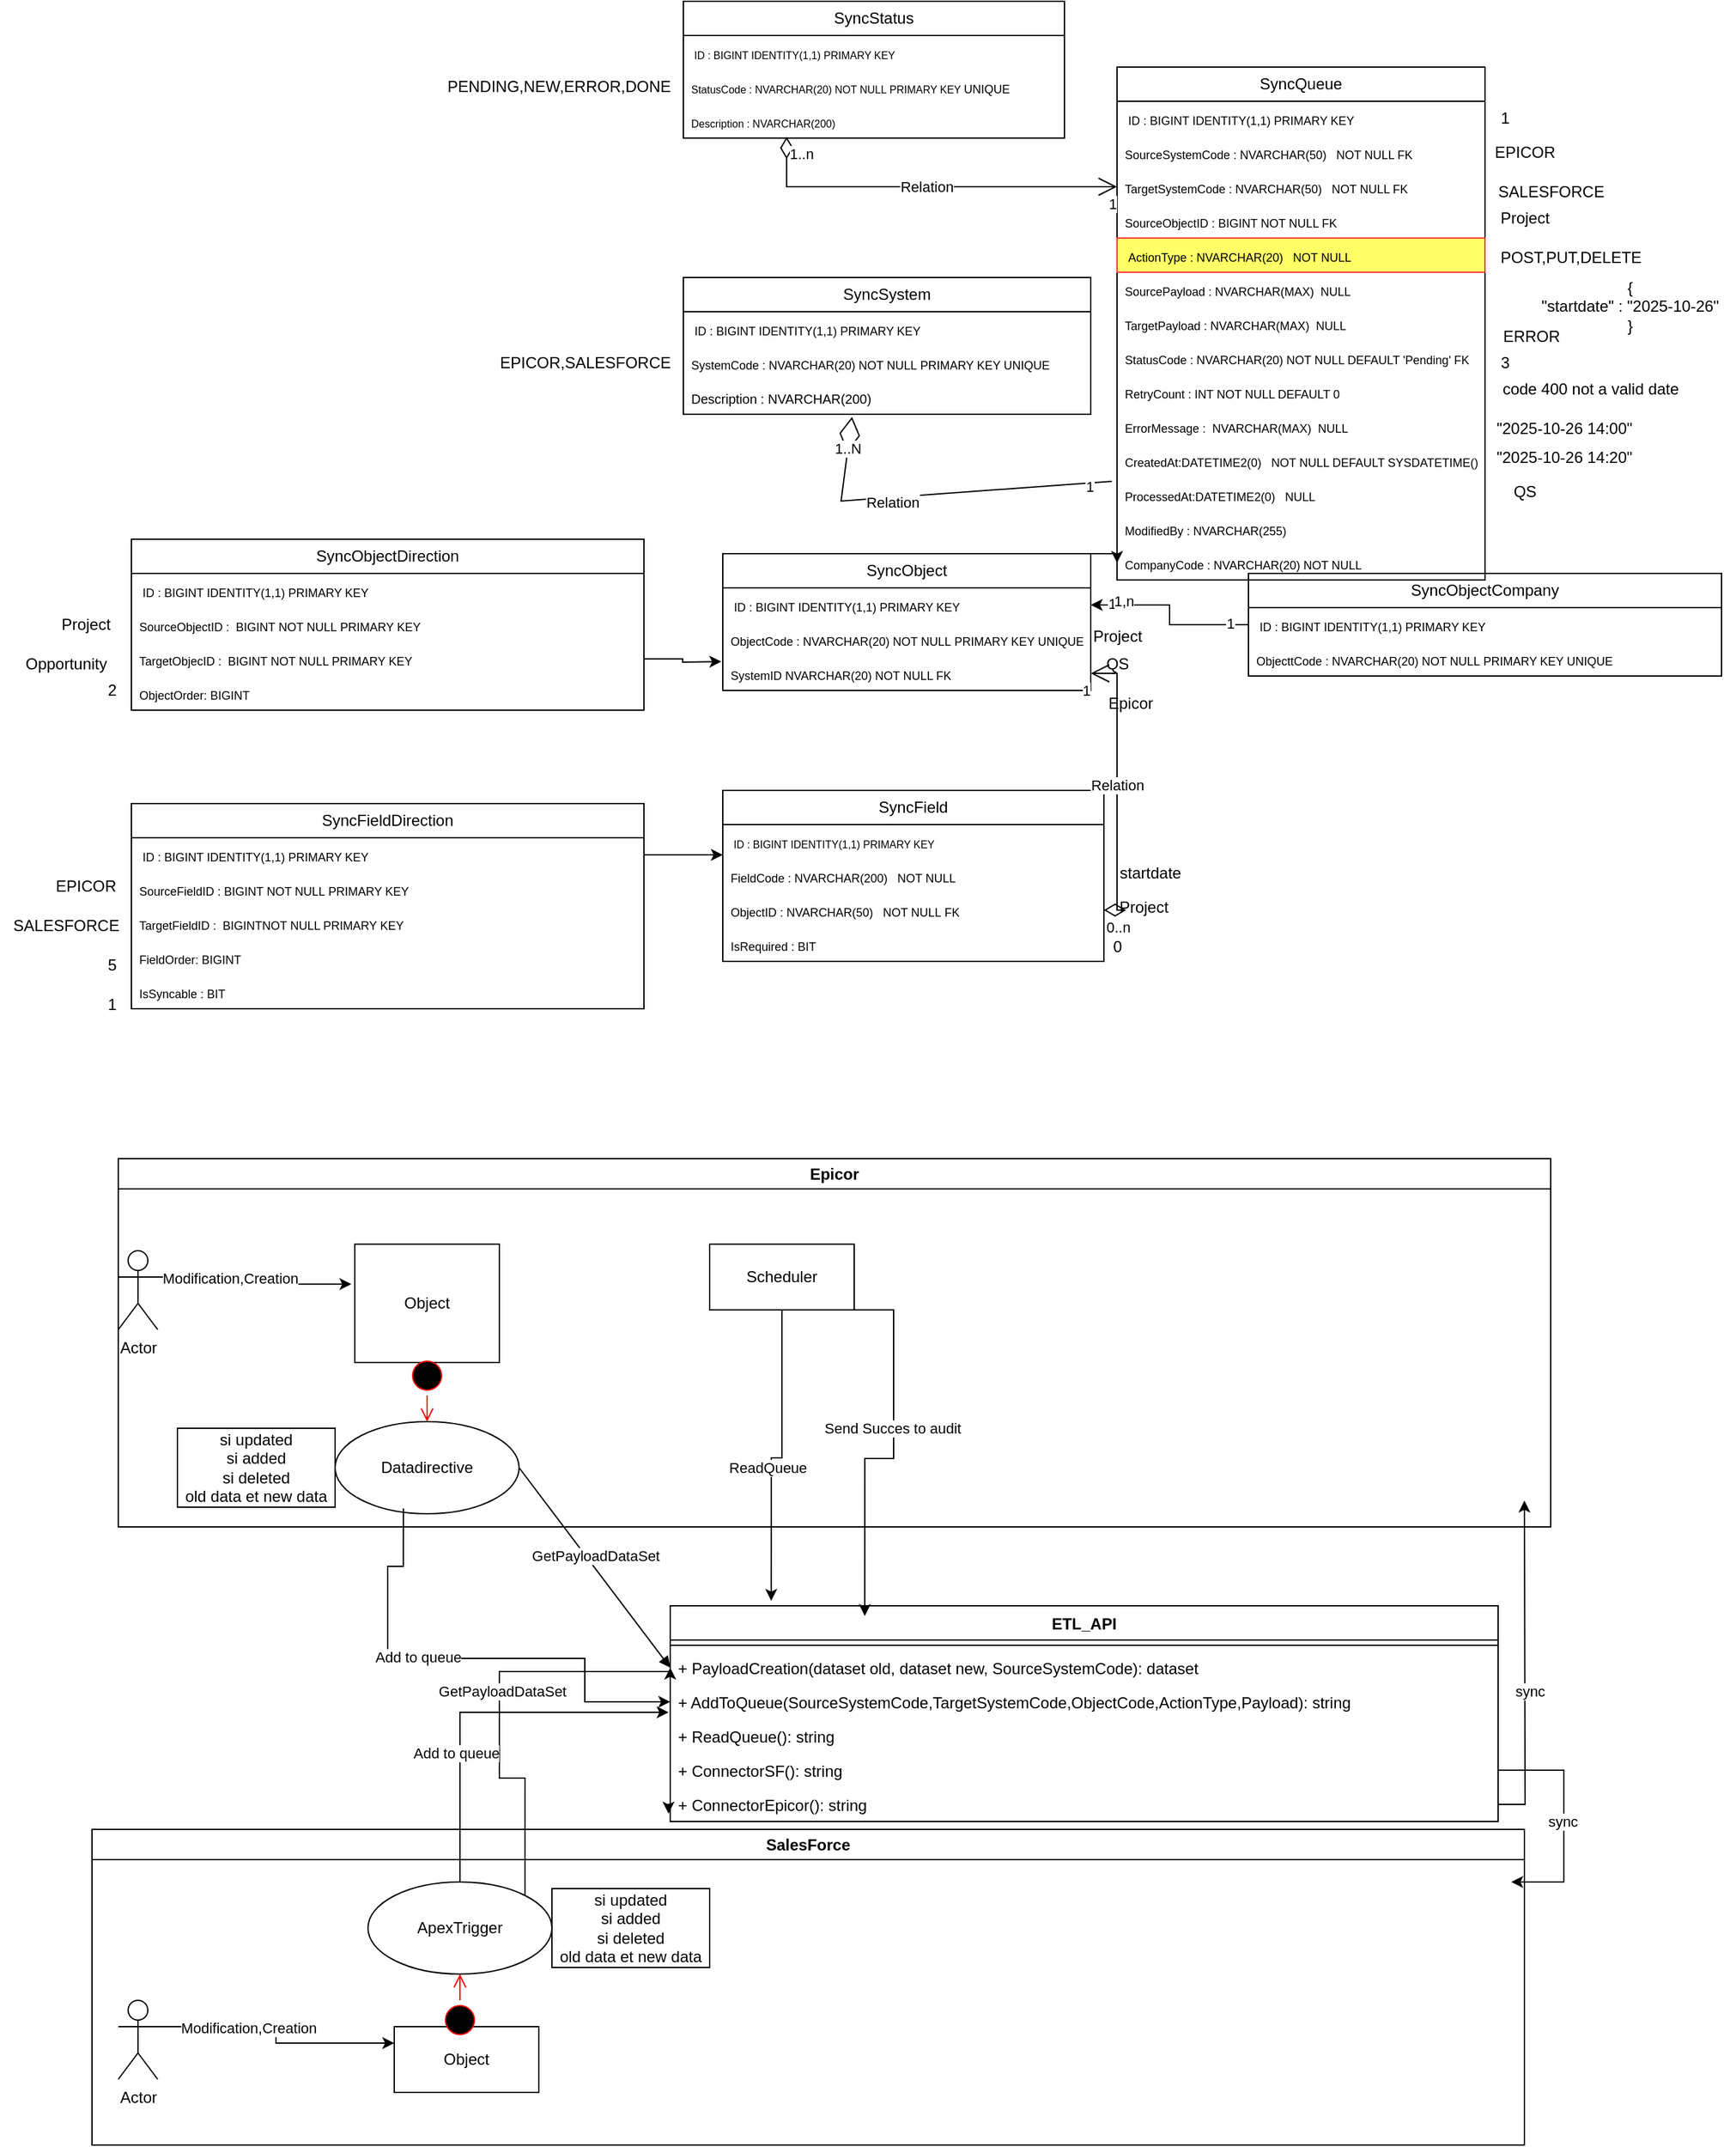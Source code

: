 <mxfile version="28.2.5">
  <diagram name="Page-1" id="Aj5_N3WaNxsP5dWTPXrr">
    <mxGraphModel dx="2253" dy="751" grid="1" gridSize="10" guides="1" tooltips="1" connect="1" arrows="1" fold="1" page="1" pageScale="1" pageWidth="827" pageHeight="1169" math="0" shadow="0">
      <root>
        <mxCell id="0" />
        <mxCell id="1" parent="0" />
        <mxCell id="Qb6BTMtfL8MH-y7f0pIz-1" value="&lt;span data-teams=&quot;true&quot;&gt;SyncQueue&lt;/span&gt;" style="swimlane;fontStyle=0;childLayout=stackLayout;horizontal=1;startSize=26;fillColor=none;horizontalStack=0;resizeParent=1;resizeParentMax=0;resizeLast=0;collapsible=1;marginBottom=0;whiteSpace=wrap;html=1;" parent="1" vertex="1">
          <mxGeometry x="290" y="70" width="280" height="390" as="geometry" />
        </mxCell>
        <mxCell id="Qb6BTMtfL8MH-y7f0pIz-2" value="&lt;span data-teams=&quot;true&quot;&gt;&lt;font style=&quot;font-size: 9px;&quot;&gt;&amp;nbsp;ID : BIGINT IDENTITY(1,1) PRIMARY KEY&lt;/font&gt;&lt;/span&gt;" style="text;strokeColor=none;fillColor=none;align=left;verticalAlign=top;spacingLeft=4;spacingRight=4;overflow=hidden;rotatable=0;points=[[0,0.5],[1,0.5]];portConstraint=eastwest;whiteSpace=wrap;html=1;" parent="Qb6BTMtfL8MH-y7f0pIz-1" vertex="1">
          <mxGeometry y="26" width="280" height="26" as="geometry" />
        </mxCell>
        <mxCell id="Qb6BTMtfL8MH-y7f0pIz-3" value="&lt;span data-teams=&quot;true&quot;&gt;&lt;font style=&quot;font-size: 9px;&quot;&gt;SourceSystemCode : NVARCHAR(50)&amp;nbsp;&amp;nbsp; NOT NULL FK&lt;/font&gt;&lt;/span&gt;" style="text;strokeColor=none;fillColor=none;align=left;verticalAlign=top;spacingLeft=4;spacingRight=4;overflow=hidden;rotatable=0;points=[[0,0.5],[1,0.5]];portConstraint=eastwest;whiteSpace=wrap;html=1;" parent="Qb6BTMtfL8MH-y7f0pIz-1" vertex="1">
          <mxGeometry y="52" width="280" height="26" as="geometry" />
        </mxCell>
        <mxCell id="Qb6BTMtfL8MH-y7f0pIz-4" value="&lt;span data-teams=&quot;true&quot;&gt;&lt;font style=&quot;font-size: 9px;&quot;&gt;TargetSystemCode : NVARCHAR(50)&amp;nbsp;&amp;nbsp; NOT NULL FK&lt;/font&gt;&lt;/span&gt;" style="text;strokeColor=none;fillColor=none;align=left;verticalAlign=top;spacingLeft=4;spacingRight=4;overflow=hidden;rotatable=0;points=[[0,0.5],[1,0.5]];portConstraint=eastwest;whiteSpace=wrap;html=1;" parent="Qb6BTMtfL8MH-y7f0pIz-1" vertex="1">
          <mxGeometry y="78" width="280" height="26" as="geometry" />
        </mxCell>
        <mxCell id="MTBKCmyBLElkbQ5yRE9a-2" value="&lt;span data-teams=&quot;true&quot;&gt;&lt;font style=&quot;font-size: 9px;&quot;&gt;SourceObjectID : BIGINT NOT NULL FK&lt;/font&gt;&lt;/span&gt;" style="text;strokeColor=none;fillColor=none;align=left;verticalAlign=top;spacingLeft=4;spacingRight=4;overflow=hidden;rotatable=0;points=[[0,0.5],[1,0.5]];portConstraint=eastwest;whiteSpace=wrap;html=1;" parent="Qb6BTMtfL8MH-y7f0pIz-1" vertex="1">
          <mxGeometry y="104" width="280" height="26" as="geometry" />
        </mxCell>
        <mxCell id="MTBKCmyBLElkbQ5yRE9a-3" value="&lt;span data-teams=&quot;true&quot;&gt;&lt;font style=&quot;font-size: 9px;&quot;&gt;&amp;nbsp;ActionType : NVARCHAR(20)&amp;nbsp;&amp;nbsp; NOT NULL&lt;/font&gt;&lt;/span&gt;" style="text;strokeColor=#FF3333;fillColor=#FFFF66;align=left;verticalAlign=top;spacingLeft=4;spacingRight=4;overflow=hidden;rotatable=0;points=[[0,0.5],[1,0.5]];portConstraint=eastwest;whiteSpace=wrap;html=1;" parent="Qb6BTMtfL8MH-y7f0pIz-1" vertex="1">
          <mxGeometry y="130" width="280" height="26" as="geometry" />
        </mxCell>
        <mxCell id="8bQzE6Kmlg_8_YY8ckR2-76" value="&lt;span style=&quot;font-size: 9px;&quot;&gt;SourcePayload : NVARCHAR(MAX)&amp;nbsp; NULL&lt;/span&gt;" style="text;strokeColor=none;fillColor=none;align=left;verticalAlign=top;spacingLeft=4;spacingRight=4;overflow=hidden;rotatable=0;points=[[0,0.5],[1,0.5]];portConstraint=eastwest;whiteSpace=wrap;html=1;" vertex="1" parent="Qb6BTMtfL8MH-y7f0pIz-1">
          <mxGeometry y="156" width="280" height="26" as="geometry" />
        </mxCell>
        <mxCell id="MTBKCmyBLElkbQ5yRE9a-4" value="&lt;span data-teams=&quot;true&quot;&gt;&lt;font style=&quot;font-size: 9px;&quot;&gt;TargetPayload : NVARCHAR(MAX)&amp;nbsp; NULL&lt;/font&gt;&lt;/span&gt;" style="text;strokeColor=none;fillColor=none;align=left;verticalAlign=top;spacingLeft=4;spacingRight=4;overflow=hidden;rotatable=0;points=[[0,0.5],[1,0.5]];portConstraint=eastwest;whiteSpace=wrap;html=1;" parent="Qb6BTMtfL8MH-y7f0pIz-1" vertex="1">
          <mxGeometry y="182" width="280" height="26" as="geometry" />
        </mxCell>
        <mxCell id="MTBKCmyBLElkbQ5yRE9a-5" value="&lt;span data-teams=&quot;true&quot;&gt;&lt;font style=&quot;font-size: 9px;&quot;&gt;StatusCode : NVARCHAR(20) NOT NULL DEFAULT &#39;Pending&#39; FK&lt;/font&gt;&lt;/span&gt;" style="text;strokeColor=none;fillColor=none;align=left;verticalAlign=top;spacingLeft=4;spacingRight=4;overflow=hidden;rotatable=0;points=[[0,0.5],[1,0.5]];portConstraint=eastwest;whiteSpace=wrap;html=1;" parent="Qb6BTMtfL8MH-y7f0pIz-1" vertex="1">
          <mxGeometry y="208" width="280" height="26" as="geometry" />
        </mxCell>
        <mxCell id="MTBKCmyBLElkbQ5yRE9a-6" value="&lt;span data-teams=&quot;true&quot;&gt;&lt;font style=&quot;font-size: 9px;&quot;&gt;RetryCount : INT NOT NULL DEFAULT 0&lt;/font&gt;&lt;/span&gt;" style="text;strokeColor=none;fillColor=none;align=left;verticalAlign=top;spacingLeft=4;spacingRight=4;overflow=hidden;rotatable=0;points=[[0,0.5],[1,0.5]];portConstraint=eastwest;whiteSpace=wrap;html=1;" parent="Qb6BTMtfL8MH-y7f0pIz-1" vertex="1">
          <mxGeometry y="234" width="280" height="26" as="geometry" />
        </mxCell>
        <mxCell id="MTBKCmyBLElkbQ5yRE9a-7" value="&lt;span data-teams=&quot;true&quot;&gt;&lt;font style=&quot;font-size: 9px;&quot;&gt;ErrorMessage :&amp;nbsp; NVARCHAR(MAX)&amp;nbsp; NULL&lt;/font&gt;&lt;/span&gt;" style="text;strokeColor=none;fillColor=none;align=left;verticalAlign=top;spacingLeft=4;spacingRight=4;overflow=hidden;rotatable=0;points=[[0,0.5],[1,0.5]];portConstraint=eastwest;whiteSpace=wrap;html=1;" parent="Qb6BTMtfL8MH-y7f0pIz-1" vertex="1">
          <mxGeometry y="260" width="280" height="26" as="geometry" />
        </mxCell>
        <mxCell id="MTBKCmyBLElkbQ5yRE9a-8" value="&lt;span data-teams=&quot;true&quot;&gt;&lt;font style=&quot;font-size: 9px;&quot;&gt;CreatedAt:DATETIME2(0)&amp;nbsp;&amp;nbsp; NOT NULL DEFAULT SYSDATETIME()&lt;/font&gt;&lt;/span&gt;" style="text;strokeColor=none;fillColor=none;align=left;verticalAlign=top;spacingLeft=4;spacingRight=4;overflow=hidden;rotatable=0;points=[[0,0.5],[1,0.5]];portConstraint=eastwest;whiteSpace=wrap;html=1;" parent="Qb6BTMtfL8MH-y7f0pIz-1" vertex="1">
          <mxGeometry y="286" width="280" height="26" as="geometry" />
        </mxCell>
        <mxCell id="MTBKCmyBLElkbQ5yRE9a-9" value="&lt;span data-teams=&quot;true&quot;&gt;&lt;font style=&quot;font-size: 9px;&quot;&gt;ProcessedAt:DATETIME2(0)&amp;nbsp;&amp;nbsp; NULL&lt;/font&gt;&lt;/span&gt;" style="text;strokeColor=none;fillColor=none;align=left;verticalAlign=top;spacingLeft=4;spacingRight=4;overflow=hidden;rotatable=0;points=[[0,0.5],[1,0.5]];portConstraint=eastwest;whiteSpace=wrap;html=1;" parent="Qb6BTMtfL8MH-y7f0pIz-1" vertex="1">
          <mxGeometry y="312" width="280" height="26" as="geometry" />
        </mxCell>
        <mxCell id="8bQzE6Kmlg_8_YY8ckR2-77" value="&lt;font style=&quot;font-size: 9px;&quot;&gt;ModifiedBy : NVARCHAR(255)&amp;nbsp;&lt;/font&gt;" style="text;strokeColor=none;fillColor=none;align=left;verticalAlign=top;spacingLeft=4;spacingRight=4;overflow=hidden;rotatable=0;points=[[0,0.5],[1,0.5]];portConstraint=eastwest;whiteSpace=wrap;html=1;" vertex="1" parent="Qb6BTMtfL8MH-y7f0pIz-1">
          <mxGeometry y="338" width="280" height="26" as="geometry" />
        </mxCell>
        <mxCell id="8bQzE6Kmlg_8_YY8ckR2-66" value="&lt;font style=&quot;font-size: 9px;&quot;&gt;CompanyCode&amp;nbsp;&lt;font style=&quot;&quot;&gt;: NVARCHAR(20) NOT NULL&amp;nbsp;&lt;/font&gt;&lt;/font&gt;" style="text;strokeColor=none;fillColor=none;align=left;verticalAlign=top;spacingLeft=4;spacingRight=4;overflow=hidden;rotatable=0;points=[[0,0.5],[1,0.5]];portConstraint=eastwest;whiteSpace=wrap;html=1;" vertex="1" parent="Qb6BTMtfL8MH-y7f0pIz-1">
          <mxGeometry y="364" width="280" height="26" as="geometry" />
        </mxCell>
        <mxCell id="MTBKCmyBLElkbQ5yRE9a-10" value="SyncStatus" style="swimlane;fontStyle=0;childLayout=stackLayout;horizontal=1;startSize=26;fillColor=none;horizontalStack=0;resizeParent=1;resizeParentMax=0;resizeLast=0;collapsible=1;marginBottom=0;whiteSpace=wrap;html=1;" parent="1" vertex="1">
          <mxGeometry x="-40" y="20" width="290" height="104" as="geometry" />
        </mxCell>
        <mxCell id="MTBKCmyBLElkbQ5yRE9a-11" value="&lt;font style=&quot;font-size: 8px;&quot;&gt;&amp;nbsp;ID : BIGINT IDENTITY(1,1) PRIMARY KEY&lt;/font&gt;" style="text;strokeColor=none;fillColor=none;align=left;verticalAlign=top;spacingLeft=4;spacingRight=4;overflow=hidden;rotatable=0;points=[[0,0.5],[1,0.5]];portConstraint=eastwest;whiteSpace=wrap;html=1;" parent="MTBKCmyBLElkbQ5yRE9a-10" vertex="1">
          <mxGeometry y="26" width="290" height="26" as="geometry" />
        </mxCell>
        <mxCell id="MTBKCmyBLElkbQ5yRE9a-13" value="&lt;font style=&quot;font-size: 8px;&quot;&gt;&lt;font style=&quot;&quot;&gt;StatusCode&amp;nbsp;: NVARCHAR(20) NOT NULL&amp;nbsp;&lt;/font&gt;PRIMARY KEY&amp;nbsp;&lt;/font&gt;&lt;span style=&quot;font-size: 9px;&quot;&gt;UNIQUE&lt;/span&gt;" style="text;strokeColor=none;fillColor=none;align=left;verticalAlign=top;spacingLeft=4;spacingRight=4;overflow=hidden;rotatable=0;points=[[0,0.5],[1,0.5]];portConstraint=eastwest;whiteSpace=wrap;html=1;" parent="MTBKCmyBLElkbQ5yRE9a-10" vertex="1">
          <mxGeometry y="52" width="290" height="26" as="geometry" />
        </mxCell>
        <mxCell id="MTBKCmyBLElkbQ5yRE9a-19" value="&lt;font style=&quot;font-size: 8px;&quot;&gt;Description :&amp;nbsp;NVARCHAR(200)&amp;nbsp;&lt;/font&gt;" style="text;strokeColor=none;fillColor=none;align=left;verticalAlign=top;spacingLeft=4;spacingRight=4;overflow=hidden;rotatable=0;points=[[0,0.5],[1,0.5]];portConstraint=eastwest;whiteSpace=wrap;html=1;" parent="MTBKCmyBLElkbQ5yRE9a-10" vertex="1">
          <mxGeometry y="78" width="290" height="26" as="geometry" />
        </mxCell>
        <mxCell id="MTBKCmyBLElkbQ5yRE9a-16" value="Relation" style="endArrow=open;html=1;endSize=12;startArrow=diamondThin;startSize=14;startFill=0;edgeStyle=orthogonalEdgeStyle;rounded=0;entryX=0;entryY=0.5;entryDx=0;entryDy=0;exitX=0.271;exitY=0.962;exitDx=0;exitDy=0;exitPerimeter=0;" parent="1" source="MTBKCmyBLElkbQ5yRE9a-19" target="Qb6BTMtfL8MH-y7f0pIz-4" edge="1">
          <mxGeometry relative="1" as="geometry">
            <mxPoint x="97" y="130" as="sourcePoint" />
            <mxPoint x="250.0" y="198.914" as="targetPoint" />
          </mxGeometry>
        </mxCell>
        <mxCell id="MTBKCmyBLElkbQ5yRE9a-17" value="1..n" style="edgeLabel;resizable=0;html=1;align=left;verticalAlign=top;" parent="MTBKCmyBLElkbQ5yRE9a-16" connectable="0" vertex="1">
          <mxGeometry x="-1" relative="1" as="geometry" />
        </mxCell>
        <mxCell id="MTBKCmyBLElkbQ5yRE9a-18" value="1" style="edgeLabel;resizable=0;html=1;align=right;verticalAlign=top;" parent="MTBKCmyBLElkbQ5yRE9a-16" connectable="0" vertex="1">
          <mxGeometry x="1" relative="1" as="geometry" />
        </mxCell>
        <mxCell id="MTBKCmyBLElkbQ5yRE9a-21" value="SyncField" style="swimlane;fontStyle=0;childLayout=stackLayout;horizontal=1;startSize=26;fillColor=none;horizontalStack=0;resizeParent=1;resizeParentMax=0;resizeLast=0;collapsible=1;marginBottom=0;whiteSpace=wrap;html=1;" parent="1" vertex="1">
          <mxGeometry x="-10" y="620" width="290" height="130" as="geometry" />
        </mxCell>
        <mxCell id="MTBKCmyBLElkbQ5yRE9a-22" value="&lt;span style=&quot;font-size: 8px;&quot;&gt;&amp;nbsp;ID : BIGINT IDENTITY(1,1) PRIMARY KEY&lt;/span&gt;" style="text;strokeColor=none;fillColor=none;align=left;verticalAlign=top;spacingLeft=4;spacingRight=4;overflow=hidden;rotatable=0;points=[[0,0.5],[1,0.5]];portConstraint=eastwest;whiteSpace=wrap;html=1;" parent="MTBKCmyBLElkbQ5yRE9a-21" vertex="1">
          <mxGeometry y="26" width="290" height="26" as="geometry" />
        </mxCell>
        <mxCell id="Qzrrch7IK2g1BgYNQHYs-12" value="&lt;font style=&quot;font-size: 9px;&quot;&gt;FieldCode : NVARCHAR(200)&amp;nbsp;&amp;nbsp; NOT NULL&amp;nbsp;&lt;/font&gt;" style="text;strokeColor=none;fillColor=none;align=left;verticalAlign=top;spacingLeft=4;spacingRight=4;overflow=hidden;rotatable=0;points=[[0,0.5],[1,0.5]];portConstraint=eastwest;whiteSpace=wrap;html=1;" parent="MTBKCmyBLElkbQ5yRE9a-21" vertex="1">
          <mxGeometry y="52" width="290" height="26" as="geometry" />
        </mxCell>
        <mxCell id="MTBKCmyBLElkbQ5yRE9a-23" value="&lt;span style=&quot;font-size: 9px;&quot;&gt;ObjectID : NVARCHAR(50)&amp;nbsp;&amp;nbsp; NOT NULL&amp;nbsp;&lt;/span&gt;&lt;span style=&quot;font-size: 9px;&quot;&gt;FK&lt;/span&gt;" style="text;strokeColor=none;fillColor=none;align=left;verticalAlign=top;spacingLeft=4;spacingRight=4;overflow=hidden;rotatable=0;points=[[0,0.5],[1,0.5]];portConstraint=eastwest;whiteSpace=wrap;html=1;" parent="MTBKCmyBLElkbQ5yRE9a-21" vertex="1">
          <mxGeometry y="78" width="290" height="26" as="geometry" />
        </mxCell>
        <mxCell id="8bQzE6Kmlg_8_YY8ckR2-73" value="&lt;font style=&quot;font-size: 9px;&quot;&gt;IsRequired : BIT&lt;/font&gt;" style="text;strokeColor=none;fillColor=none;align=left;verticalAlign=top;spacingLeft=4;spacingRight=4;overflow=hidden;rotatable=0;points=[[0,0.5],[1,0.5]];portConstraint=eastwest;whiteSpace=wrap;html=1;" vertex="1" parent="MTBKCmyBLElkbQ5yRE9a-21">
          <mxGeometry y="104" width="290" height="26" as="geometry" />
        </mxCell>
        <mxCell id="MTBKCmyBLElkbQ5yRE9a-25" value="SyncSystem" style="swimlane;fontStyle=0;childLayout=stackLayout;horizontal=1;startSize=26;fillColor=none;horizontalStack=0;resizeParent=1;resizeParentMax=0;resizeLast=0;collapsible=1;marginBottom=0;whiteSpace=wrap;html=1;" parent="1" vertex="1">
          <mxGeometry x="-40" y="230" width="310" height="104" as="geometry" />
        </mxCell>
        <mxCell id="MTBKCmyBLElkbQ5yRE9a-26" value="&lt;span style=&quot;font-size: 9px;&quot;&gt;&amp;nbsp;ID : BIGINT IDENTITY(1,1) PRIMARY KEY&lt;/span&gt;" style="text;strokeColor=none;fillColor=none;align=left;verticalAlign=top;spacingLeft=4;spacingRight=4;overflow=hidden;rotatable=0;points=[[0,0.5],[1,0.5]];portConstraint=eastwest;whiteSpace=wrap;html=1;" parent="MTBKCmyBLElkbQ5yRE9a-25" vertex="1">
          <mxGeometry y="26" width="310" height="26" as="geometry" />
        </mxCell>
        <mxCell id="MTBKCmyBLElkbQ5yRE9a-27" value="&lt;font style=&quot;font-size: 9px;&quot;&gt;&lt;font style=&quot;&quot;&gt;SystemCode&amp;nbsp;: NVARCHAR(20) NOT NULL&amp;nbsp;&lt;/font&gt;PRIMARY KEY UNIQUE&lt;/font&gt;" style="text;strokeColor=none;fillColor=none;align=left;verticalAlign=top;spacingLeft=4;spacingRight=4;overflow=hidden;rotatable=0;points=[[0,0.5],[1,0.5]];portConstraint=eastwest;whiteSpace=wrap;html=1;" parent="MTBKCmyBLElkbQ5yRE9a-25" vertex="1">
          <mxGeometry y="52" width="310" height="26" as="geometry" />
        </mxCell>
        <mxCell id="MTBKCmyBLElkbQ5yRE9a-28" value="&lt;font style=&quot;font-size: 10px;&quot;&gt;Description :&amp;nbsp;NVARCHAR(200)&amp;nbsp;&lt;/font&gt;" style="text;strokeColor=none;fillColor=none;align=left;verticalAlign=top;spacingLeft=4;spacingRight=4;overflow=hidden;rotatable=0;points=[[0,0.5],[1,0.5]];portConstraint=eastwest;whiteSpace=wrap;html=1;" parent="MTBKCmyBLElkbQ5yRE9a-25" vertex="1">
          <mxGeometry y="78" width="310" height="26" as="geometry" />
        </mxCell>
        <mxCell id="MTBKCmyBLElkbQ5yRE9a-29" value="" style="endArrow=diamondThin;endFill=0;endSize=24;html=1;rounded=0;entryX=0.414;entryY=1.077;entryDx=0;entryDy=0;entryPerimeter=0;exitX=-0.014;exitY=1.115;exitDx=0;exitDy=0;exitPerimeter=0;" parent="1" source="MTBKCmyBLElkbQ5yRE9a-8" target="MTBKCmyBLElkbQ5yRE9a-28" edge="1">
          <mxGeometry width="160" relative="1" as="geometry">
            <mxPoint x="120" y="440" as="sourcePoint" />
            <mxPoint x="230" y="390" as="targetPoint" />
            <Array as="points">
              <mxPoint x="80" y="400" />
            </Array>
          </mxGeometry>
        </mxCell>
        <mxCell id="MTBKCmyBLElkbQ5yRE9a-30" value="1..N" style="edgeLabel;html=1;align=center;verticalAlign=middle;resizable=0;points=[];" parent="MTBKCmyBLElkbQ5yRE9a-29" vertex="1" connectable="0">
          <mxGeometry x="0.824" y="1" relative="1" as="geometry">
            <mxPoint as="offset" />
          </mxGeometry>
        </mxCell>
        <mxCell id="MTBKCmyBLElkbQ5yRE9a-31" value="1" style="edgeLabel;html=1;align=center;verticalAlign=middle;resizable=0;points=[];" parent="MTBKCmyBLElkbQ5yRE9a-29" vertex="1" connectable="0">
          <mxGeometry x="-0.872" y="2" relative="1" as="geometry">
            <mxPoint as="offset" />
          </mxGeometry>
        </mxCell>
        <mxCell id="MTBKCmyBLElkbQ5yRE9a-32" value="Relation" style="edgeLabel;html=1;align=center;verticalAlign=middle;resizable=0;points=[];" parent="MTBKCmyBLElkbQ5yRE9a-29" vertex="1" connectable="0">
          <mxGeometry x="0.24" y="4" relative="1" as="geometry">
            <mxPoint as="offset" />
          </mxGeometry>
        </mxCell>
        <mxCell id="Qzrrch7IK2g1BgYNQHYs-1" value="SyncObject" style="swimlane;fontStyle=0;childLayout=stackLayout;horizontal=1;startSize=26;fillColor=none;horizontalStack=0;resizeParent=1;resizeParentMax=0;resizeLast=0;collapsible=1;marginBottom=0;whiteSpace=wrap;html=1;" parent="1" vertex="1">
          <mxGeometry x="-10" y="440" width="280" height="104" as="geometry" />
        </mxCell>
        <mxCell id="Qzrrch7IK2g1BgYNQHYs-2" value="&lt;span style=&quot;font-size: 9px;&quot;&gt;&amp;nbsp;ID : BIGINT IDENTITY(1,1) PRIMARY KEY&lt;/span&gt;" style="text;strokeColor=none;fillColor=none;align=left;verticalAlign=top;spacingLeft=4;spacingRight=4;overflow=hidden;rotatable=0;points=[[0,0.5],[1,0.5]];portConstraint=eastwest;whiteSpace=wrap;html=1;" parent="Qzrrch7IK2g1BgYNQHYs-1" vertex="1">
          <mxGeometry y="26" width="280" height="26" as="geometry" />
        </mxCell>
        <mxCell id="Qzrrch7IK2g1BgYNQHYs-3" value="&lt;font style=&quot;font-size: 9px;&quot;&gt;ObjectCode&amp;nbsp;&lt;font style=&quot;&quot;&gt;: NVARCHAR(20) NOT NULL&amp;nbsp;&lt;/font&gt;PRIMARY KEY UNIQUE&lt;/font&gt;" style="text;strokeColor=none;fillColor=none;align=left;verticalAlign=top;spacingLeft=4;spacingRight=4;overflow=hidden;rotatable=0;points=[[0,0.5],[1,0.5]];portConstraint=eastwest;whiteSpace=wrap;html=1;" parent="Qzrrch7IK2g1BgYNQHYs-1" vertex="1">
          <mxGeometry y="52" width="280" height="26" as="geometry" />
        </mxCell>
        <mxCell id="Qzrrch7IK2g1BgYNQHYs-8" value="&lt;font style=&quot;font-size: 9px;&quot;&gt;SystemID&amp;nbsp;&lt;font style=&quot;&quot;&gt;NVARCHAR(20) NOT NULL FK&lt;/font&gt;&amp;nbsp;&lt;/font&gt;" style="text;strokeColor=none;fillColor=none;align=left;verticalAlign=top;spacingLeft=4;spacingRight=4;overflow=hidden;rotatable=0;points=[[0,0.5],[1,0.5]];portConstraint=eastwest;whiteSpace=wrap;html=1;" parent="Qzrrch7IK2g1BgYNQHYs-1" vertex="1">
          <mxGeometry y="78" width="280" height="26" as="geometry" />
        </mxCell>
        <mxCell id="Qzrrch7IK2g1BgYNQHYs-9" value="Relation" style="endArrow=open;html=1;endSize=12;startArrow=diamondThin;startSize=14;startFill=0;edgeStyle=orthogonalEdgeStyle;rounded=0;entryX=1;entryY=0.5;entryDx=0;entryDy=0;exitX=1;exitY=0.5;exitDx=0;exitDy=0;" parent="1" source="MTBKCmyBLElkbQ5yRE9a-23" target="Qzrrch7IK2g1BgYNQHYs-8" edge="1">
          <mxGeometry relative="1" as="geometry">
            <mxPoint x="300" y="680" as="sourcePoint" />
            <mxPoint x="330" y="560" as="targetPoint" />
          </mxGeometry>
        </mxCell>
        <mxCell id="Qzrrch7IK2g1BgYNQHYs-10" value="0..n" style="edgeLabel;resizable=0;html=1;align=left;verticalAlign=top;" parent="Qzrrch7IK2g1BgYNQHYs-9" connectable="0" vertex="1">
          <mxGeometry x="-1" relative="1" as="geometry" />
        </mxCell>
        <mxCell id="Qzrrch7IK2g1BgYNQHYs-11" value="1" style="edgeLabel;resizable=0;html=1;align=right;verticalAlign=top;" parent="Qzrrch7IK2g1BgYNQHYs-9" connectable="0" vertex="1">
          <mxGeometry x="1" relative="1" as="geometry" />
        </mxCell>
        <mxCell id="hNZ9rFo7HgNfVF230UiR-13" value="Epicor" style="swimlane;whiteSpace=wrap;html=1;" parent="1" vertex="1">
          <mxGeometry x="-470" y="900" width="1090" height="280" as="geometry" />
        </mxCell>
        <mxCell id="hNZ9rFo7HgNfVF230UiR-14" value="Object" style="html=1;whiteSpace=wrap;" parent="hNZ9rFo7HgNfVF230UiR-13" vertex="1">
          <mxGeometry x="180" y="65" width="110" height="90" as="geometry" />
        </mxCell>
        <mxCell id="hNZ9rFo7HgNfVF230UiR-16" style="edgeStyle=orthogonalEdgeStyle;rounded=0;orthogonalLoop=1;jettySize=auto;html=1;exitX=1;exitY=0.333;exitDx=0;exitDy=0;exitPerimeter=0;entryX=-0.024;entryY=0.338;entryDx=0;entryDy=0;entryPerimeter=0;" parent="hNZ9rFo7HgNfVF230UiR-13" source="hNZ9rFo7HgNfVF230UiR-15" target="hNZ9rFo7HgNfVF230UiR-14" edge="1">
          <mxGeometry relative="1" as="geometry">
            <mxPoint x="110" y="100.118" as="targetPoint" />
          </mxGeometry>
        </mxCell>
        <mxCell id="hNZ9rFo7HgNfVF230UiR-17" value="Modification,Creation" style="edgeLabel;html=1;align=center;verticalAlign=middle;resizable=0;points=[];" parent="hNZ9rFo7HgNfVF230UiR-16" vertex="1" connectable="0">
          <mxGeometry x="-0.286" y="-1" relative="1" as="geometry">
            <mxPoint as="offset" />
          </mxGeometry>
        </mxCell>
        <mxCell id="hNZ9rFo7HgNfVF230UiR-15" value="Actor" style="shape=umlActor;verticalLabelPosition=bottom;verticalAlign=top;html=1;" parent="hNZ9rFo7HgNfVF230UiR-13" vertex="1">
          <mxGeometry y="70" width="30" height="60" as="geometry" />
        </mxCell>
        <mxCell id="hNZ9rFo7HgNfVF230UiR-20" value="Datadirective" style="ellipse;whiteSpace=wrap;html=1;" parent="hNZ9rFo7HgNfVF230UiR-13" vertex="1">
          <mxGeometry x="165" y="200" width="140" height="70" as="geometry" />
        </mxCell>
        <mxCell id="hNZ9rFo7HgNfVF230UiR-21" value="" style="ellipse;html=1;shape=startState;fillColor=#000000;strokeColor=#ff0000;" parent="hNZ9rFo7HgNfVF230UiR-13" vertex="1">
          <mxGeometry x="220" y="150" width="30" height="30" as="geometry" />
        </mxCell>
        <mxCell id="hNZ9rFo7HgNfVF230UiR-22" value="" style="edgeStyle=orthogonalEdgeStyle;html=1;verticalAlign=bottom;endArrow=open;endSize=8;strokeColor=#ff0000;rounded=0;entryX=0.5;entryY=0;entryDx=0;entryDy=0;" parent="hNZ9rFo7HgNfVF230UiR-13" source="hNZ9rFo7HgNfVF230UiR-21" target="hNZ9rFo7HgNfVF230UiR-20" edge="1">
          <mxGeometry relative="1" as="geometry">
            <mxPoint x="235" y="240" as="targetPoint" />
          </mxGeometry>
        </mxCell>
        <mxCell id="hNZ9rFo7HgNfVF230UiR-47" value="Scheduler" style="html=1;whiteSpace=wrap;" parent="hNZ9rFo7HgNfVF230UiR-13" vertex="1">
          <mxGeometry x="450" y="65" width="110" height="50" as="geometry" />
        </mxCell>
        <mxCell id="hNZ9rFo7HgNfVF230UiR-72" value="si updated&lt;div&gt;si added&lt;/div&gt;&lt;div&gt;si deleted&lt;/div&gt;&lt;div&gt;old data et new data&lt;/div&gt;" style="rounded=0;whiteSpace=wrap;html=1;" parent="hNZ9rFo7HgNfVF230UiR-13" vertex="1">
          <mxGeometry x="45" y="205" width="120" height="60" as="geometry" />
        </mxCell>
        <mxCell id="hNZ9rFo7HgNfVF230UiR-33" value="ETL_API" style="swimlane;fontStyle=1;align=center;verticalAlign=top;childLayout=stackLayout;horizontal=1;startSize=26;horizontalStack=0;resizeParent=1;resizeParentMax=0;resizeLast=0;collapsible=1;marginBottom=0;whiteSpace=wrap;html=1;" parent="1" vertex="1">
          <mxGeometry x="-50" y="1240" width="630" height="164" as="geometry" />
        </mxCell>
        <mxCell id="hNZ9rFo7HgNfVF230UiR-35" value="" style="line;strokeWidth=1;fillColor=none;align=left;verticalAlign=middle;spacingTop=-1;spacingLeft=3;spacingRight=3;rotatable=0;labelPosition=right;points=[];portConstraint=eastwest;strokeColor=inherit;" parent="hNZ9rFo7HgNfVF230UiR-33" vertex="1">
          <mxGeometry y="26" width="630" height="8" as="geometry" />
        </mxCell>
        <mxCell id="hNZ9rFo7HgNfVF230UiR-36" value="+ PayloadCreation(dataset old, dataset new, SourceSystemCode): dataset" style="text;strokeColor=none;fillColor=none;align=left;verticalAlign=top;spacingLeft=4;spacingRight=4;overflow=hidden;rotatable=0;points=[[0,0.5],[1,0.5]];portConstraint=eastwest;whiteSpace=wrap;html=1;" parent="hNZ9rFo7HgNfVF230UiR-33" vertex="1">
          <mxGeometry y="34" width="630" height="26" as="geometry" />
        </mxCell>
        <mxCell id="hNZ9rFo7HgNfVF230UiR-37" value="+ AddToQueue(SourceSystemCode,TargetSystemCode,ObjectCode,ActionType,Payload): string" style="text;strokeColor=none;fillColor=none;align=left;verticalAlign=top;spacingLeft=4;spacingRight=4;overflow=hidden;rotatable=0;points=[[0,0.5],[1,0.5]];portConstraint=eastwest;whiteSpace=wrap;html=1;" parent="hNZ9rFo7HgNfVF230UiR-33" vertex="1">
          <mxGeometry y="60" width="630" height="26" as="geometry" />
        </mxCell>
        <mxCell id="hNZ9rFo7HgNfVF230UiR-52" value="+ ReadQueue(): string" style="text;strokeColor=none;fillColor=none;align=left;verticalAlign=top;spacingLeft=4;spacingRight=4;overflow=hidden;rotatable=0;points=[[0,0.5],[1,0.5]];portConstraint=eastwest;whiteSpace=wrap;html=1;" parent="hNZ9rFo7HgNfVF230UiR-33" vertex="1">
          <mxGeometry y="86" width="630" height="26" as="geometry" />
        </mxCell>
        <mxCell id="hNZ9rFo7HgNfVF230UiR-69" style="edgeStyle=orthogonalEdgeStyle;rounded=0;orthogonalLoop=1;jettySize=auto;html=1;exitX=1;exitY=0.5;exitDx=0;exitDy=0;" parent="hNZ9rFo7HgNfVF230UiR-33" source="hNZ9rFo7HgNfVF230UiR-65" edge="1">
          <mxGeometry relative="1" as="geometry">
            <mxPoint x="640" y="210" as="targetPoint" />
            <Array as="points">
              <mxPoint x="680" y="125" />
              <mxPoint x="680" y="210" />
            </Array>
          </mxGeometry>
        </mxCell>
        <mxCell id="hNZ9rFo7HgNfVF230UiR-71" value="sync" style="edgeLabel;html=1;align=center;verticalAlign=middle;resizable=0;points=[];" parent="hNZ9rFo7HgNfVF230UiR-69" vertex="1" connectable="0">
          <mxGeometry x="0.017" y="-1" relative="1" as="geometry">
            <mxPoint as="offset" />
          </mxGeometry>
        </mxCell>
        <mxCell id="hNZ9rFo7HgNfVF230UiR-65" value="+ ConnectorSF(): string" style="text;strokeColor=none;fillColor=none;align=left;verticalAlign=top;spacingLeft=4;spacingRight=4;overflow=hidden;rotatable=0;points=[[0,0.5],[1,0.5]];portConstraint=eastwest;whiteSpace=wrap;html=1;" parent="hNZ9rFo7HgNfVF230UiR-33" vertex="1">
          <mxGeometry y="112" width="630" height="26" as="geometry" />
        </mxCell>
        <mxCell id="hNZ9rFo7HgNfVF230UiR-68" style="edgeStyle=orthogonalEdgeStyle;rounded=0;orthogonalLoop=1;jettySize=auto;html=1;exitX=1;exitY=0.5;exitDx=0;exitDy=0;" parent="hNZ9rFo7HgNfVF230UiR-33" source="hNZ9rFo7HgNfVF230UiR-66" edge="1">
          <mxGeometry relative="1" as="geometry">
            <mxPoint x="650" y="-80" as="targetPoint" />
          </mxGeometry>
        </mxCell>
        <mxCell id="hNZ9rFo7HgNfVF230UiR-70" value="sync" style="edgeLabel;html=1;align=center;verticalAlign=middle;resizable=0;points=[];" parent="hNZ9rFo7HgNfVF230UiR-68" vertex="1" connectable="0">
          <mxGeometry x="-0.155" y="-3" relative="1" as="geometry">
            <mxPoint as="offset" />
          </mxGeometry>
        </mxCell>
        <mxCell id="hNZ9rFo7HgNfVF230UiR-66" value="+ ConnectorEpicor(): string" style="text;strokeColor=none;fillColor=none;align=left;verticalAlign=top;spacingLeft=4;spacingRight=4;overflow=hidden;rotatable=0;points=[[0,0.5],[1,0.5]];portConstraint=eastwest;whiteSpace=wrap;html=1;" parent="hNZ9rFo7HgNfVF230UiR-33" vertex="1">
          <mxGeometry y="138" width="630" height="26" as="geometry" />
        </mxCell>
        <mxCell id="hNZ9rFo7HgNfVF230UiR-67" style="edgeStyle=orthogonalEdgeStyle;rounded=0;orthogonalLoop=1;jettySize=auto;html=1;exitX=0;exitY=0.5;exitDx=0;exitDy=0;entryX=-0.002;entryY=0.769;entryDx=0;entryDy=0;entryPerimeter=0;" parent="hNZ9rFo7HgNfVF230UiR-33" source="hNZ9rFo7HgNfVF230UiR-66" target="hNZ9rFo7HgNfVF230UiR-66" edge="1">
          <mxGeometry relative="1" as="geometry" />
        </mxCell>
        <mxCell id="hNZ9rFo7HgNfVF230UiR-38" value="GetPayloadDataSet" style="html=1;verticalAlign=bottom;endArrow=block;curved=0;rounded=0;exitX=1;exitY=0.5;exitDx=0;exitDy=0;entryX=0;entryY=0.5;entryDx=0;entryDy=0;" parent="1" source="hNZ9rFo7HgNfVF230UiR-20" target="hNZ9rFo7HgNfVF230UiR-36" edge="1">
          <mxGeometry width="80" relative="1" as="geometry">
            <mxPoint x="-60" y="1000" as="sourcePoint" />
            <mxPoint x="20" y="1000" as="targetPoint" />
          </mxGeometry>
        </mxCell>
        <mxCell id="hNZ9rFo7HgNfVF230UiR-41" style="edgeStyle=orthogonalEdgeStyle;rounded=0;orthogonalLoop=1;jettySize=auto;html=1;exitX=0.371;exitY=0.943;exitDx=0;exitDy=0;entryX=0;entryY=0.5;entryDx=0;entryDy=0;exitPerimeter=0;" parent="1" source="hNZ9rFo7HgNfVF230UiR-20" target="hNZ9rFo7HgNfVF230UiR-37" edge="1">
          <mxGeometry relative="1" as="geometry">
            <mxPoint x="-115" y="1333" as="targetPoint" />
            <mxPoint x="-300" y="1190" as="sourcePoint" />
            <Array as="points">
              <mxPoint x="-253" y="1210" />
              <mxPoint x="-265" y="1210" />
              <mxPoint x="-265" y="1280" />
              <mxPoint x="-115" y="1280" />
              <mxPoint x="-115" y="1313" />
            </Array>
          </mxGeometry>
        </mxCell>
        <mxCell id="hNZ9rFo7HgNfVF230UiR-44" value="Add to queue" style="edgeLabel;html=1;align=center;verticalAlign=middle;resizable=0;points=[];" parent="hNZ9rFo7HgNfVF230UiR-41" vertex="1" connectable="0">
          <mxGeometry x="-0.205" y="1" relative="1" as="geometry">
            <mxPoint as="offset" />
          </mxGeometry>
        </mxCell>
        <mxCell id="hNZ9rFo7HgNfVF230UiR-48" style="edgeStyle=orthogonalEdgeStyle;rounded=0;orthogonalLoop=1;jettySize=auto;html=1;exitX=0.5;exitY=1;exitDx=0;exitDy=0;entryX=0.122;entryY=-0.023;entryDx=0;entryDy=0;entryPerimeter=0;" parent="1" source="hNZ9rFo7HgNfVF230UiR-47" target="hNZ9rFo7HgNfVF230UiR-33" edge="1">
          <mxGeometry relative="1" as="geometry" />
        </mxCell>
        <mxCell id="hNZ9rFo7HgNfVF230UiR-49" value="ReadQueue" style="edgeLabel;html=1;align=center;verticalAlign=middle;resizable=0;points=[];" parent="hNZ9rFo7HgNfVF230UiR-48" vertex="1" connectable="0">
          <mxGeometry x="0.117" y="-3" relative="1" as="geometry">
            <mxPoint as="offset" />
          </mxGeometry>
        </mxCell>
        <mxCell id="hNZ9rFo7HgNfVF230UiR-50" style="edgeStyle=orthogonalEdgeStyle;rounded=0;orthogonalLoop=1;jettySize=auto;html=1;exitX=0.75;exitY=1;exitDx=0;exitDy=0;entryX=0.235;entryY=0.047;entryDx=0;entryDy=0;entryPerimeter=0;" parent="1" source="hNZ9rFo7HgNfVF230UiR-47" target="hNZ9rFo7HgNfVF230UiR-33" edge="1">
          <mxGeometry relative="1" as="geometry">
            <Array as="points">
              <mxPoint x="120" y="1015" />
              <mxPoint x="120" y="1128" />
              <mxPoint x="98" y="1128" />
            </Array>
          </mxGeometry>
        </mxCell>
        <mxCell id="hNZ9rFo7HgNfVF230UiR-51" value="Send Succes to audit" style="edgeLabel;html=1;align=center;verticalAlign=middle;resizable=0;points=[];" parent="hNZ9rFo7HgNfVF230UiR-50" vertex="1" connectable="0">
          <mxGeometry x="-0.063" y="-1" relative="1" as="geometry">
            <mxPoint y="1" as="offset" />
          </mxGeometry>
        </mxCell>
        <mxCell id="hNZ9rFo7HgNfVF230UiR-53" value="SalesForce" style="swimlane;whiteSpace=wrap;html=1;" parent="1" vertex="1">
          <mxGeometry x="-490" y="1410" width="1090" height="240" as="geometry" />
        </mxCell>
        <mxCell id="hNZ9rFo7HgNfVF230UiR-54" value="Actor" style="shape=umlActor;verticalLabelPosition=bottom;verticalAlign=top;html=1;outlineConnect=0;" parent="hNZ9rFo7HgNfVF230UiR-53" vertex="1">
          <mxGeometry x="20" y="130" width="30" height="60" as="geometry" />
        </mxCell>
        <mxCell id="hNZ9rFo7HgNfVF230UiR-57" value="Object" style="html=1;whiteSpace=wrap;" parent="hNZ9rFo7HgNfVF230UiR-53" vertex="1">
          <mxGeometry x="230" y="150" width="110" height="50" as="geometry" />
        </mxCell>
        <mxCell id="hNZ9rFo7HgNfVF230UiR-55" style="edgeStyle=orthogonalEdgeStyle;rounded=0;orthogonalLoop=1;jettySize=auto;html=1;exitX=1;exitY=0.333;exitDx=0;exitDy=0;exitPerimeter=0;entryX=0;entryY=0.25;entryDx=0;entryDy=0;" parent="hNZ9rFo7HgNfVF230UiR-53" source="hNZ9rFo7HgNfVF230UiR-54" target="hNZ9rFo7HgNfVF230UiR-57" edge="1">
          <mxGeometry relative="1" as="geometry">
            <mxPoint x="217" y="125" as="targetPoint" />
            <mxPoint x="70" y="120" as="sourcePoint" />
          </mxGeometry>
        </mxCell>
        <mxCell id="hNZ9rFo7HgNfVF230UiR-56" value="Modification,Creation" style="edgeLabel;html=1;align=center;verticalAlign=middle;resizable=0;points=[];" parent="hNZ9rFo7HgNfVF230UiR-55" vertex="1" connectable="0">
          <mxGeometry x="-0.286" y="-1" relative="1" as="geometry">
            <mxPoint as="offset" />
          </mxGeometry>
        </mxCell>
        <mxCell id="hNZ9rFo7HgNfVF230UiR-58" value="ApexTrigger" style="ellipse;whiteSpace=wrap;html=1;" parent="hNZ9rFo7HgNfVF230UiR-53" vertex="1">
          <mxGeometry x="210" y="40" width="140" height="70" as="geometry" />
        </mxCell>
        <mxCell id="hNZ9rFo7HgNfVF230UiR-59" value="" style="ellipse;html=1;shape=startState;fillColor=#000000;strokeColor=#ff0000;" parent="hNZ9rFo7HgNfVF230UiR-53" vertex="1">
          <mxGeometry x="265" y="130" width="30" height="30" as="geometry" />
        </mxCell>
        <mxCell id="hNZ9rFo7HgNfVF230UiR-60" value="" style="edgeStyle=orthogonalEdgeStyle;html=1;verticalAlign=bottom;endArrow=open;endSize=8;strokeColor=#ff0000;rounded=0;entryX=1;entryY=0.5;entryDx=0;entryDy=0;" parent="hNZ9rFo7HgNfVF230UiR-53" source="hNZ9rFo7HgNfVF230UiR-59" edge="1">
          <mxGeometry relative="1" as="geometry">
            <mxPoint x="280" y="110" as="targetPoint" />
          </mxGeometry>
        </mxCell>
        <mxCell id="hNZ9rFo7HgNfVF230UiR-73" value="si updated&lt;div&gt;si added&lt;/div&gt;&lt;div&gt;si deleted&lt;/div&gt;&lt;div&gt;old data et new data&lt;/div&gt;" style="rounded=0;whiteSpace=wrap;html=1;" parent="hNZ9rFo7HgNfVF230UiR-53" vertex="1">
          <mxGeometry x="350" y="45" width="120" height="60" as="geometry" />
        </mxCell>
        <mxCell id="hNZ9rFo7HgNfVF230UiR-61" style="edgeStyle=orthogonalEdgeStyle;rounded=0;orthogonalLoop=1;jettySize=auto;html=1;exitX=1;exitY=0;exitDx=0;exitDy=0;entryX=0;entryY=0.5;entryDx=0;entryDy=0;" parent="1" source="hNZ9rFo7HgNfVF230UiR-58" target="hNZ9rFo7HgNfVF230UiR-36" edge="1">
          <mxGeometry relative="1" as="geometry">
            <mxPoint x="-190" y="1290" as="targetPoint" />
            <Array as="points">
              <mxPoint x="-160" y="1371" />
              <mxPoint x="-180" y="1371" />
              <mxPoint x="-180" y="1290" />
              <mxPoint x="-50" y="1290" />
            </Array>
          </mxGeometry>
        </mxCell>
        <mxCell id="hNZ9rFo7HgNfVF230UiR-63" value="GetPayloadDataSet" style="edgeLabel;html=1;align=center;verticalAlign=middle;resizable=0;points=[];" parent="hNZ9rFo7HgNfVF230UiR-61" vertex="1" connectable="0">
          <mxGeometry x="0.083" y="-2" relative="1" as="geometry">
            <mxPoint as="offset" />
          </mxGeometry>
        </mxCell>
        <mxCell id="hNZ9rFo7HgNfVF230UiR-62" style="edgeStyle=orthogonalEdgeStyle;rounded=0;orthogonalLoop=1;jettySize=auto;html=1;exitX=0.5;exitY=0;exitDx=0;exitDy=0;entryX=-0.002;entryY=0.808;entryDx=0;entryDy=0;entryPerimeter=0;" parent="1" source="hNZ9rFo7HgNfVF230UiR-58" target="hNZ9rFo7HgNfVF230UiR-37" edge="1">
          <mxGeometry relative="1" as="geometry" />
        </mxCell>
        <mxCell id="hNZ9rFo7HgNfVF230UiR-64" value="Add to queue" style="edgeLabel;html=1;align=center;verticalAlign=middle;resizable=0;points=[];" parent="hNZ9rFo7HgNfVF230UiR-62" vertex="1" connectable="0">
          <mxGeometry x="-0.319" y="3" relative="1" as="geometry">
            <mxPoint as="offset" />
          </mxGeometry>
        </mxCell>
        <mxCell id="8bQzE6Kmlg_8_YY8ckR2-4" value="SyncObjectDirection" style="swimlane;fontStyle=0;childLayout=stackLayout;horizontal=1;startSize=26;fillColor=none;horizontalStack=0;resizeParent=1;resizeParentMax=0;resizeLast=0;collapsible=1;marginBottom=0;whiteSpace=wrap;html=1;" vertex="1" parent="1">
          <mxGeometry x="-460" y="429" width="390" height="130" as="geometry" />
        </mxCell>
        <mxCell id="8bQzE6Kmlg_8_YY8ckR2-5" value="&lt;span style=&quot;font-size: 9px;&quot;&gt;&amp;nbsp;ID : BIGINT IDENTITY(1,1) PRIMARY KEY&lt;/span&gt;" style="text;strokeColor=none;fillColor=none;align=left;verticalAlign=top;spacingLeft=4;spacingRight=4;overflow=hidden;rotatable=0;points=[[0,0.5],[1,0.5]];portConstraint=eastwest;whiteSpace=wrap;html=1;" vertex="1" parent="8bQzE6Kmlg_8_YY8ckR2-4">
          <mxGeometry y="26" width="390" height="26" as="geometry" />
        </mxCell>
        <mxCell id="8bQzE6Kmlg_8_YY8ckR2-6" value="&lt;font style=&quot;font-size: 9px;&quot;&gt;SourceObjectID&amp;nbsp;&lt;font style=&quot;&quot;&gt;:&amp;nbsp;&amp;nbsp;BIGINT&amp;nbsp;NOT NULL&amp;nbsp;&lt;/font&gt;PRIMARY KEY&amp;nbsp;&lt;/font&gt;" style="text;strokeColor=none;fillColor=none;align=left;verticalAlign=top;spacingLeft=4;spacingRight=4;overflow=hidden;rotatable=0;points=[[0,0.5],[1,0.5]];portConstraint=eastwest;whiteSpace=wrap;html=1;" vertex="1" parent="8bQzE6Kmlg_8_YY8ckR2-4">
          <mxGeometry y="52" width="390" height="26" as="geometry" />
        </mxCell>
        <mxCell id="8bQzE6Kmlg_8_YY8ckR2-7" value="&lt;font style=&quot;font-size: 9px;&quot;&gt;&lt;font style=&quot;&quot;&gt;TargetObjecID :&amp;nbsp;&amp;nbsp;BIGINT&amp;nbsp;NOT NULL PRIMARY KEY&amp;nbsp;&amp;nbsp;&lt;/font&gt;&lt;/font&gt;" style="text;strokeColor=none;fillColor=none;align=left;verticalAlign=top;spacingLeft=4;spacingRight=4;overflow=hidden;rotatable=0;points=[[0,0.5],[1,0.5]];portConstraint=eastwest;whiteSpace=wrap;html=1;" vertex="1" parent="8bQzE6Kmlg_8_YY8ckR2-4">
          <mxGeometry y="78" width="390" height="26" as="geometry" />
        </mxCell>
        <mxCell id="8bQzE6Kmlg_8_YY8ckR2-12" value="&lt;font style=&quot;font-size: 9px;&quot;&gt;ObjectOrder: BIGINT&lt;/font&gt;" style="text;strokeColor=none;fillColor=none;align=left;verticalAlign=top;spacingLeft=4;spacingRight=4;overflow=hidden;rotatable=0;points=[[0,0.5],[1,0.5]];portConstraint=eastwest;whiteSpace=wrap;html=1;" vertex="1" parent="8bQzE6Kmlg_8_YY8ckR2-4">
          <mxGeometry y="104" width="390" height="26" as="geometry" />
        </mxCell>
        <mxCell id="8bQzE6Kmlg_8_YY8ckR2-10" style="edgeStyle=orthogonalEdgeStyle;rounded=0;orthogonalLoop=1;jettySize=auto;html=1;exitX=1;exitY=0.5;exitDx=0;exitDy=0;entryX=-0.004;entryY=0.154;entryDx=0;entryDy=0;entryPerimeter=0;" edge="1" parent="1" source="8bQzE6Kmlg_8_YY8ckR2-7">
          <mxGeometry relative="1" as="geometry">
            <mxPoint x="-11.12" y="522.004" as="targetPoint" />
          </mxGeometry>
        </mxCell>
        <mxCell id="8bQzE6Kmlg_8_YY8ckR2-18" value="SyncFieldDirection" style="swimlane;fontStyle=0;childLayout=stackLayout;horizontal=1;startSize=26;fillColor=none;horizontalStack=0;resizeParent=1;resizeParentMax=0;resizeLast=0;collapsible=1;marginBottom=0;whiteSpace=wrap;html=1;" vertex="1" parent="1">
          <mxGeometry x="-460" y="630" width="390" height="156" as="geometry" />
        </mxCell>
        <mxCell id="8bQzE6Kmlg_8_YY8ckR2-19" value="&lt;span style=&quot;font-size: 9px;&quot;&gt;&amp;nbsp;ID : BIGINT IDENTITY(1,1) PRIMARY KEY&lt;/span&gt;" style="text;strokeColor=none;fillColor=none;align=left;verticalAlign=top;spacingLeft=4;spacingRight=4;overflow=hidden;rotatable=0;points=[[0,0.5],[1,0.5]];portConstraint=eastwest;whiteSpace=wrap;html=1;" vertex="1" parent="8bQzE6Kmlg_8_YY8ckR2-18">
          <mxGeometry y="26" width="390" height="26" as="geometry" />
        </mxCell>
        <mxCell id="8bQzE6Kmlg_8_YY8ckR2-20" value="&lt;font style=&quot;font-size: 9px;&quot;&gt;SourceFieldID&amp;nbsp;&lt;font style=&quot;&quot;&gt;:&amp;nbsp;BIGINT&amp;nbsp;NOT NULL&amp;nbsp;&lt;/font&gt;PRIMARY KEY&amp;nbsp;&lt;/font&gt;" style="text;strokeColor=none;fillColor=none;align=left;verticalAlign=top;spacingLeft=4;spacingRight=4;overflow=hidden;rotatable=0;points=[[0,0.5],[1,0.5]];portConstraint=eastwest;whiteSpace=wrap;html=1;" vertex="1" parent="8bQzE6Kmlg_8_YY8ckR2-18">
          <mxGeometry y="52" width="390" height="26" as="geometry" />
        </mxCell>
        <mxCell id="8bQzE6Kmlg_8_YY8ckR2-21" value="&lt;font style=&quot;font-size: 9px;&quot;&gt;&lt;font style=&quot;&quot;&gt;TargetFieldID&amp;nbsp;:&amp;nbsp;&amp;nbsp;BIGINTNOT NULL PRIMARY KEY&amp;nbsp;&amp;nbsp;&lt;/font&gt;&lt;/font&gt;" style="text;strokeColor=none;fillColor=none;align=left;verticalAlign=top;spacingLeft=4;spacingRight=4;overflow=hidden;rotatable=0;points=[[0,0.5],[1,0.5]];portConstraint=eastwest;whiteSpace=wrap;html=1;" vertex="1" parent="8bQzE6Kmlg_8_YY8ckR2-18">
          <mxGeometry y="78" width="390" height="26" as="geometry" />
        </mxCell>
        <mxCell id="8bQzE6Kmlg_8_YY8ckR2-22" value="&lt;font style=&quot;font-size: 9px;&quot;&gt;FieldOrder: BIGINT&lt;/font&gt;" style="text;strokeColor=none;fillColor=none;align=left;verticalAlign=top;spacingLeft=4;spacingRight=4;overflow=hidden;rotatable=0;points=[[0,0.5],[1,0.5]];portConstraint=eastwest;whiteSpace=wrap;html=1;" vertex="1" parent="8bQzE6Kmlg_8_YY8ckR2-18">
          <mxGeometry y="104" width="390" height="26" as="geometry" />
        </mxCell>
        <mxCell id="hNZ9rFo7HgNfVF230UiR-10" value="&lt;font style=&quot;font-size: 9px;&quot;&gt;IsSyncable : BIT&lt;/font&gt;" style="text;strokeColor=none;fillColor=none;align=left;verticalAlign=top;spacingLeft=4;spacingRight=4;overflow=hidden;rotatable=0;points=[[0,0.5],[1,0.5]];portConstraint=eastwest;whiteSpace=wrap;html=1;" parent="8bQzE6Kmlg_8_YY8ckR2-18" vertex="1">
          <mxGeometry y="130" width="390" height="26" as="geometry" />
        </mxCell>
        <mxCell id="8bQzE6Kmlg_8_YY8ckR2-23" style="edgeStyle=orthogonalEdgeStyle;rounded=0;orthogonalLoop=1;jettySize=auto;html=1;exitX=1;exitY=0.5;exitDx=0;exitDy=0;entryX=0;entryY=0.885;entryDx=0;entryDy=0;entryPerimeter=0;" edge="1" parent="1" source="8bQzE6Kmlg_8_YY8ckR2-19" target="MTBKCmyBLElkbQ5yRE9a-22">
          <mxGeometry relative="1" as="geometry" />
        </mxCell>
        <mxCell id="8bQzE6Kmlg_8_YY8ckR2-24" value="PENDING,NEW,ERROR,DONE" style="text;html=1;align=center;verticalAlign=middle;resizable=0;points=[];autosize=1;strokeColor=none;fillColor=none;" vertex="1" parent="1">
          <mxGeometry x="-230" y="70" width="190" height="30" as="geometry" />
        </mxCell>
        <mxCell id="8bQzE6Kmlg_8_YY8ckR2-25" value="EPICOR,SALESFORCE" style="text;html=1;align=center;verticalAlign=middle;resizable=0;points=[];autosize=1;strokeColor=none;fillColor=none;" vertex="1" parent="1">
          <mxGeometry x="-190" y="280" width="150" height="30" as="geometry" />
        </mxCell>
        <mxCell id="8bQzE6Kmlg_8_YY8ckR2-26" value="1" style="text;html=1;align=center;verticalAlign=middle;resizable=0;points=[];autosize=1;strokeColor=none;fillColor=none;" vertex="1" parent="1">
          <mxGeometry x="570" y="94" width="30" height="30" as="geometry" />
        </mxCell>
        <mxCell id="8bQzE6Kmlg_8_YY8ckR2-27" value="EPICOR" style="text;html=1;align=center;verticalAlign=middle;resizable=0;points=[];autosize=1;strokeColor=none;fillColor=none;" vertex="1" parent="1">
          <mxGeometry x="565" y="120" width="70" height="30" as="geometry" />
        </mxCell>
        <mxCell id="8bQzE6Kmlg_8_YY8ckR2-28" value="SALESFORCE" style="text;html=1;align=center;verticalAlign=middle;resizable=0;points=[];autosize=1;strokeColor=none;fillColor=none;" vertex="1" parent="1">
          <mxGeometry x="570" y="150" width="100" height="30" as="geometry" />
        </mxCell>
        <mxCell id="8bQzE6Kmlg_8_YY8ckR2-29" value="Project" style="text;html=1;align=center;verticalAlign=middle;resizable=0;points=[];autosize=1;strokeColor=none;fillColor=none;" vertex="1" parent="1">
          <mxGeometry x="570" y="170" width="60" height="30" as="geometry" />
        </mxCell>
        <mxCell id="8bQzE6Kmlg_8_YY8ckR2-30" value="POST,PUT,DELETE" style="text;html=1;align=center;verticalAlign=middle;resizable=0;points=[];autosize=1;strokeColor=none;fillColor=none;" vertex="1" parent="1">
          <mxGeometry x="570" y="200" width="130" height="30" as="geometry" />
        </mxCell>
        <mxCell id="8bQzE6Kmlg_8_YY8ckR2-31" value="{&lt;div&gt;&quot;startdate&quot; : &quot;2025-10-26&quot;&lt;br&gt;&lt;div&gt;}&lt;/div&gt;&lt;/div&gt;" style="text;html=1;align=center;verticalAlign=middle;resizable=0;points=[];autosize=1;strokeColor=none;fillColor=none;" vertex="1" parent="1">
          <mxGeometry x="600" y="222" width="160" height="60" as="geometry" />
        </mxCell>
        <mxCell id="8bQzE6Kmlg_8_YY8ckR2-32" value="3" style="text;html=1;align=center;verticalAlign=middle;resizable=0;points=[];autosize=1;strokeColor=none;fillColor=none;" vertex="1" parent="1">
          <mxGeometry x="570" y="280" width="30" height="30" as="geometry" />
        </mxCell>
        <mxCell id="8bQzE6Kmlg_8_YY8ckR2-33" value="code 400 not a valid date" style="text;html=1;align=center;verticalAlign=middle;resizable=0;points=[];autosize=1;strokeColor=none;fillColor=none;" vertex="1" parent="1">
          <mxGeometry x="570" y="300" width="160" height="30" as="geometry" />
        </mxCell>
        <mxCell id="8bQzE6Kmlg_8_YY8ckR2-34" value="ERROR" style="text;html=1;align=center;verticalAlign=middle;resizable=0;points=[];autosize=1;strokeColor=none;fillColor=none;" vertex="1" parent="1">
          <mxGeometry x="570" y="260" width="70" height="30" as="geometry" />
        </mxCell>
        <mxCell id="8bQzE6Kmlg_8_YY8ckR2-35" value="&quot;2025-10-26 14:00&quot;" style="text;html=1;align=center;verticalAlign=middle;resizable=0;points=[];autosize=1;strokeColor=none;fillColor=none;" vertex="1" parent="1">
          <mxGeometry x="565" y="330" width="130" height="30" as="geometry" />
        </mxCell>
        <mxCell id="8bQzE6Kmlg_8_YY8ckR2-36" value="&quot;2025-10-26 14:20&quot;" style="text;html=1;align=center;verticalAlign=middle;resizable=0;points=[];autosize=1;strokeColor=none;fillColor=none;" vertex="1" parent="1">
          <mxGeometry x="565" y="352" width="130" height="30" as="geometry" />
        </mxCell>
        <mxCell id="8bQzE6Kmlg_8_YY8ckR2-37" value="Project" style="text;html=1;align=center;verticalAlign=middle;resizable=0;points=[];autosize=1;strokeColor=none;fillColor=none;" vertex="1" parent="1">
          <mxGeometry x="-525" y="479" width="60" height="30" as="geometry" />
        </mxCell>
        <mxCell id="8bQzE6Kmlg_8_YY8ckR2-38" value="Opportunity" style="text;html=1;align=center;verticalAlign=middle;resizable=0;points=[];autosize=1;strokeColor=none;fillColor=none;" vertex="1" parent="1">
          <mxGeometry x="-555" y="509" width="90" height="30" as="geometry" />
        </mxCell>
        <mxCell id="8bQzE6Kmlg_8_YY8ckR2-39" value="2" style="text;html=1;align=center;verticalAlign=middle;resizable=0;points=[];autosize=1;strokeColor=none;fillColor=none;" vertex="1" parent="1">
          <mxGeometry x="-490" y="529" width="30" height="30" as="geometry" />
        </mxCell>
        <mxCell id="8bQzE6Kmlg_8_YY8ckR2-40" value="EPICOR" style="text;html=1;align=center;verticalAlign=middle;resizable=0;points=[];autosize=1;strokeColor=none;fillColor=none;" vertex="1" parent="1">
          <mxGeometry x="-530" y="678" width="70" height="30" as="geometry" />
        </mxCell>
        <mxCell id="8bQzE6Kmlg_8_YY8ckR2-41" value="SALESFORCE" style="text;html=1;align=center;verticalAlign=middle;resizable=0;points=[];autosize=1;strokeColor=none;fillColor=none;" vertex="1" parent="1">
          <mxGeometry x="-560" y="708" width="100" height="30" as="geometry" />
        </mxCell>
        <mxCell id="8bQzE6Kmlg_8_YY8ckR2-44" value="5" style="text;html=1;align=center;verticalAlign=middle;resizable=0;points=[];autosize=1;strokeColor=none;fillColor=none;" vertex="1" parent="1">
          <mxGeometry x="-490" y="738" width="30" height="30" as="geometry" />
        </mxCell>
        <mxCell id="8bQzE6Kmlg_8_YY8ckR2-45" value="1" style="text;html=1;align=center;verticalAlign=middle;resizable=0;points=[];autosize=1;strokeColor=none;fillColor=none;" vertex="1" parent="1">
          <mxGeometry x="-490" y="768" width="30" height="30" as="geometry" />
        </mxCell>
        <mxCell id="8bQzE6Kmlg_8_YY8ckR2-46" value="Project" style="text;html=1;align=center;verticalAlign=middle;resizable=0;points=[];autosize=1;strokeColor=none;fillColor=none;" vertex="1" parent="1">
          <mxGeometry x="260" y="488" width="60" height="30" as="geometry" />
        </mxCell>
        <mxCell id="8bQzE6Kmlg_8_YY8ckR2-47" value="QS" style="text;html=1;align=center;verticalAlign=middle;resizable=0;points=[];autosize=1;strokeColor=none;fillColor=none;" vertex="1" parent="1">
          <mxGeometry x="270" y="509" width="40" height="30" as="geometry" />
        </mxCell>
        <mxCell id="8bQzE6Kmlg_8_YY8ckR2-48" value="Epicor" style="text;html=1;align=center;verticalAlign=middle;resizable=0;points=[];autosize=1;strokeColor=none;fillColor=none;" vertex="1" parent="1">
          <mxGeometry x="270" y="539" width="60" height="30" as="geometry" />
        </mxCell>
        <mxCell id="8bQzE6Kmlg_8_YY8ckR2-49" value="startdate" style="text;html=1;align=center;verticalAlign=middle;resizable=0;points=[];autosize=1;strokeColor=none;fillColor=none;" vertex="1" parent="1">
          <mxGeometry x="280" y="668" width="70" height="30" as="geometry" />
        </mxCell>
        <mxCell id="8bQzE6Kmlg_8_YY8ckR2-50" value="Project" style="text;html=1;align=center;verticalAlign=middle;resizable=0;points=[];autosize=1;strokeColor=none;fillColor=none;" vertex="1" parent="1">
          <mxGeometry x="280" y="694" width="60" height="30" as="geometry" />
        </mxCell>
        <mxCell id="8bQzE6Kmlg_8_YY8ckR2-57" style="edgeStyle=orthogonalEdgeStyle;rounded=0;orthogonalLoop=1;jettySize=auto;html=1;exitX=1;exitY=0;exitDx=0;exitDy=0;entryX=0;entryY=0.5;entryDx=0;entryDy=0;" edge="1" parent="1" source="Qzrrch7IK2g1BgYNQHYs-1" target="8bQzE6Kmlg_8_YY8ckR2-66">
          <mxGeometry relative="1" as="geometry" />
        </mxCell>
        <mxCell id="8bQzE6Kmlg_8_YY8ckR2-63" value="SyncObjectCompany" style="swimlane;fontStyle=0;childLayout=stackLayout;horizontal=1;startSize=26;fillColor=none;horizontalStack=0;resizeParent=1;resizeParentMax=0;resizeLast=0;collapsible=1;marginBottom=0;whiteSpace=wrap;html=1;" vertex="1" parent="1">
          <mxGeometry x="390" y="455" width="360" height="78" as="geometry" />
        </mxCell>
        <mxCell id="8bQzE6Kmlg_8_YY8ckR2-64" value="&lt;span style=&quot;font-size: 9px;&quot;&gt;&amp;nbsp;ID : BIGINT IDENTITY(1,1) PRIMARY KEY&lt;/span&gt;" style="text;strokeColor=none;fillColor=none;align=left;verticalAlign=top;spacingLeft=4;spacingRight=4;overflow=hidden;rotatable=0;points=[[0,0.5],[1,0.5]];portConstraint=eastwest;whiteSpace=wrap;html=1;" vertex="1" parent="8bQzE6Kmlg_8_YY8ckR2-63">
          <mxGeometry y="26" width="360" height="26" as="geometry" />
        </mxCell>
        <mxCell id="8bQzE6Kmlg_8_YY8ckR2-65" value="&lt;font style=&quot;font-size: 9px;&quot;&gt;ObjecttCode&amp;nbsp;&lt;font style=&quot;&quot;&gt;: NVARCHAR(20) NOT NULL&amp;nbsp;&lt;/font&gt;PRIMARY KEY UNIQUE&lt;/font&gt;" style="text;strokeColor=none;fillColor=none;align=left;verticalAlign=top;spacingLeft=4;spacingRight=4;overflow=hidden;rotatable=0;points=[[0,0.5],[1,0.5]];portConstraint=eastwest;whiteSpace=wrap;html=1;" vertex="1" parent="8bQzE6Kmlg_8_YY8ckR2-63">
          <mxGeometry y="52" width="360" height="26" as="geometry" />
        </mxCell>
        <mxCell id="8bQzE6Kmlg_8_YY8ckR2-68" style="edgeStyle=orthogonalEdgeStyle;rounded=0;orthogonalLoop=1;jettySize=auto;html=1;exitX=0;exitY=0.5;exitDx=0;exitDy=0;entryX=1;entryY=0.5;entryDx=0;entryDy=0;" edge="1" parent="1" source="8bQzE6Kmlg_8_YY8ckR2-64" target="Qzrrch7IK2g1BgYNQHYs-2">
          <mxGeometry relative="1" as="geometry" />
        </mxCell>
        <mxCell id="8bQzE6Kmlg_8_YY8ckR2-69" value="1" style="edgeLabel;html=1;align=center;verticalAlign=middle;resizable=0;points=[];" vertex="1" connectable="0" parent="8bQzE6Kmlg_8_YY8ckR2-68">
          <mxGeometry x="0.763" y="-1" relative="1" as="geometry">
            <mxPoint as="offset" />
          </mxGeometry>
        </mxCell>
        <mxCell id="8bQzE6Kmlg_8_YY8ckR2-70" value="1,n" style="edgeLabel;html=1;align=center;verticalAlign=middle;resizable=0;points=[];" vertex="1" connectable="0" parent="8bQzE6Kmlg_8_YY8ckR2-68">
          <mxGeometry x="0.63" y="-3" relative="1" as="geometry">
            <mxPoint as="offset" />
          </mxGeometry>
        </mxCell>
        <mxCell id="8bQzE6Kmlg_8_YY8ckR2-71" value="1" style="edgeLabel;html=1;align=center;verticalAlign=middle;resizable=0;points=[];" vertex="1" connectable="0" parent="8bQzE6Kmlg_8_YY8ckR2-68">
          <mxGeometry x="-0.793" y="-1" relative="1" as="geometry">
            <mxPoint as="offset" />
          </mxGeometry>
        </mxCell>
        <mxCell id="8bQzE6Kmlg_8_YY8ckR2-72" value="QS" style="text;html=1;align=center;verticalAlign=middle;resizable=0;points=[];autosize=1;strokeColor=none;fillColor=none;" vertex="1" parent="1">
          <mxGeometry x="580" y="378" width="40" height="30" as="geometry" />
        </mxCell>
        <mxCell id="8bQzE6Kmlg_8_YY8ckR2-75" value="0" style="text;html=1;align=center;verticalAlign=middle;resizable=0;points=[];autosize=1;strokeColor=none;fillColor=none;" vertex="1" parent="1">
          <mxGeometry x="275" y="724" width="30" height="30" as="geometry" />
        </mxCell>
      </root>
    </mxGraphModel>
  </diagram>
</mxfile>
